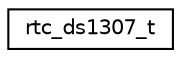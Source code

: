 digraph "Graphical Class Hierarchy"
{
 // LATEX_PDF_SIZE
  edge [fontname="Helvetica",fontsize="10",labelfontname="Helvetica",labelfontsize="10"];
  node [fontname="Helvetica",fontsize="10",shape=record];
  rankdir="LR";
  Node0 [label="rtc_ds1307_t",height=0.2,width=0.4,color="black", fillcolor="white", style="filled",URL="$structrtc__ds1307__t.html",tooltip=" "];
}
